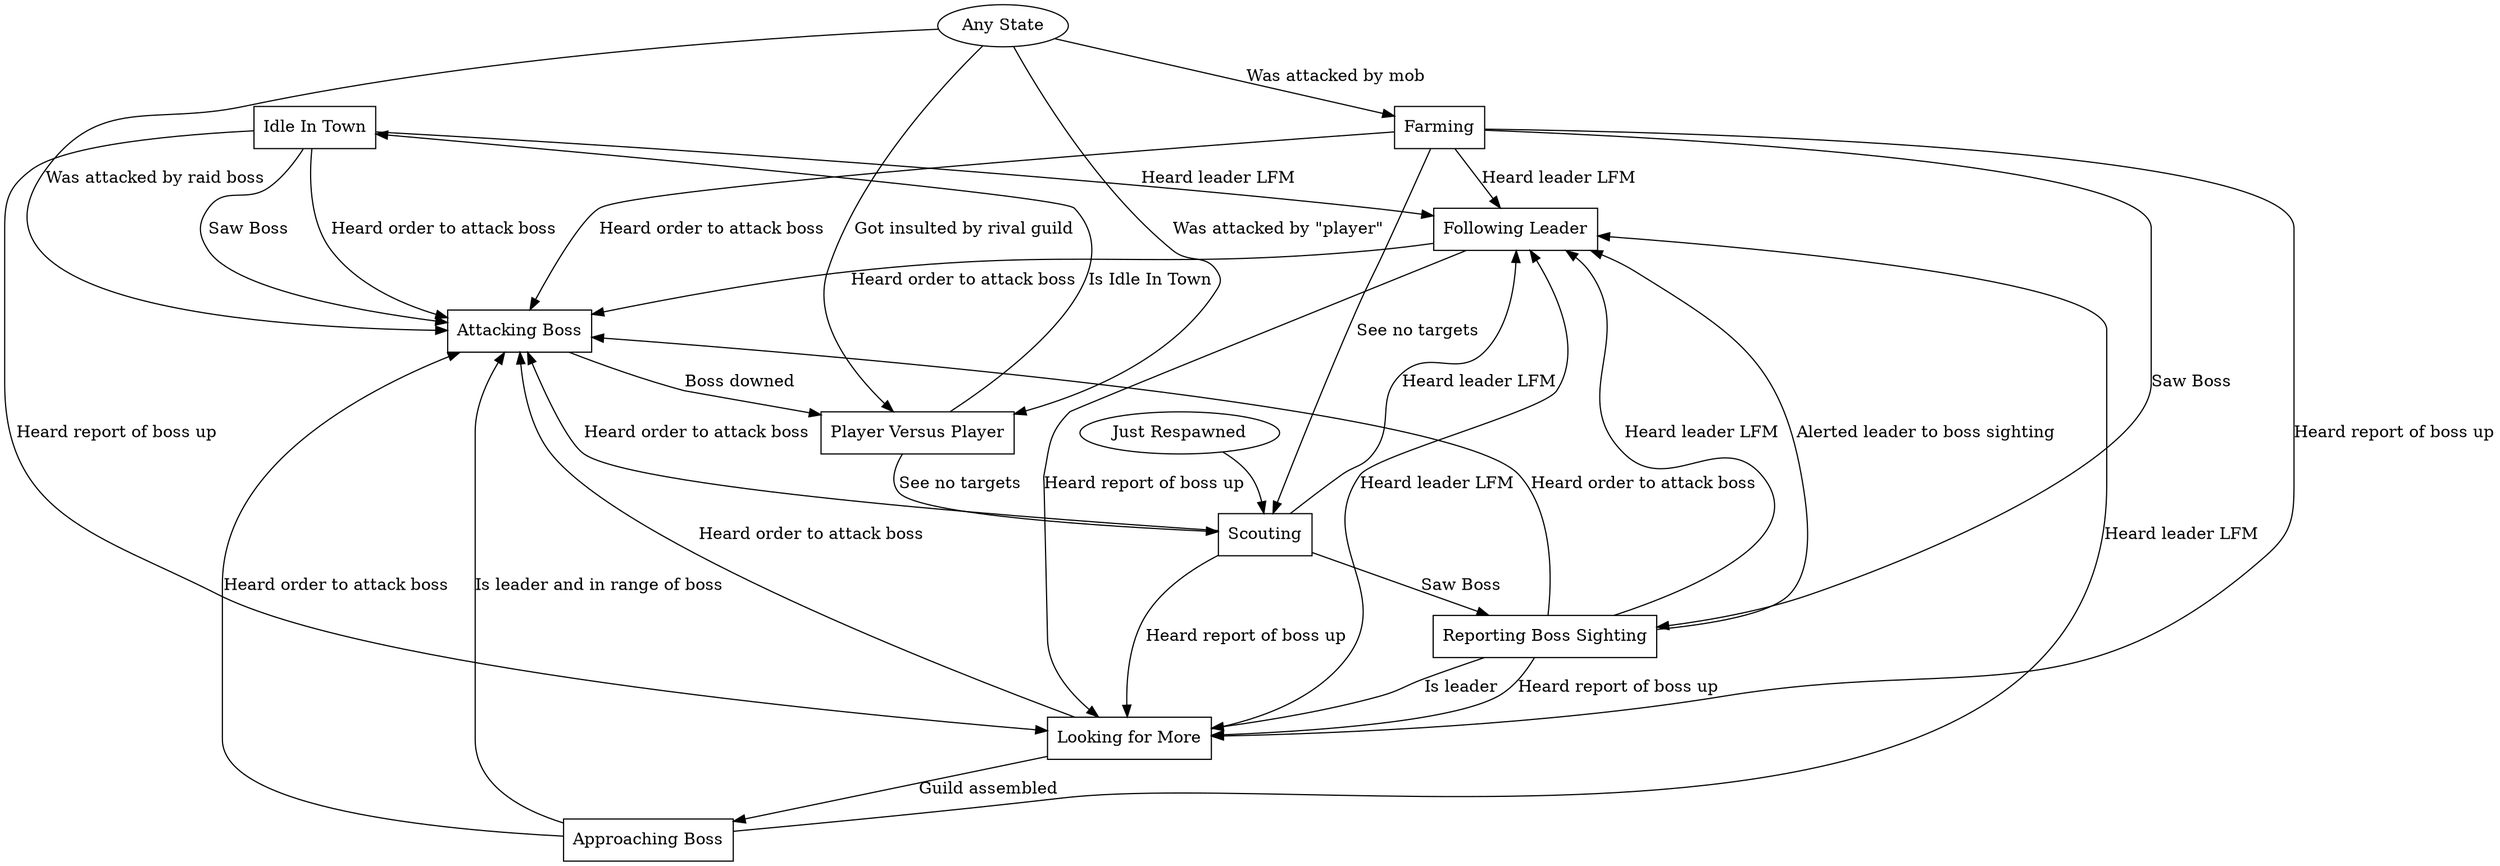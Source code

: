 digraph {
	graph [overlap=false, scale=2];
	GS_IdleInTown [label="Idle In Town", shape=rectangle];
	GS_Farming [label="Farming", shape=rectangle];
	GS_Scouting [label="Scouting", shape=rectangle];
	GS_ReportingBossSighting [label="Reporting Boss Sighting", shape=rectangle];
	GS_FollowingLeader [label="Following Leader", shape=rectangle];
	GS_AttackingBoss [label="Attacking Boss", shape=rectangle];
	GS_ApproachingBoss [label="Approaching Boss", shape=rectangle];
	GS_PlayerVersusPlayer [label="Player Versus Player", shape=rectangle];
	GS_LookingForMore [label="Looking for More", shape=rectangle];
	GS_Any [label="Any State"];
	GS_Respawned [label="Just Respawned"];
	
	GS_Any -> GS_Farming [label="Was attacked by mob"];
	GS_Any -> GS_PlayerVersusPlayer [label="Was attacked by \"player\""];
	GS_Any -> GS_PlayerVersusPlayer [label="Got insulted by rival guild"];
	GS_Any -> GS_AttackingBoss [label="Was attacked by raid boss"];
	GS_Respawned -> GS_Scouting;
	
	GS_PlayerVersusPlayer -> GS_IdleInTown [label="Is Idle In Town"];
	
	GS_Farming -> GS_ReportingBossSighting [label="Saw Boss"];
	GS_Scouting -> GS_ReportingBossSighting [label="Saw Boss"];
	
	GS_ApproachingBoss -> GS_AttackingBoss [label="Is leader and in range of boss"];
	
	GS_IdleInTown -> GS_AttackingBoss [label="Saw Boss"];
	
	GS_ReportingBossSighting -> GS_LookingForMore [label="Is leader"];
	
	GS_ReportingBossSighting -> GS_FollowingLeader [label="Alerted leader to boss sighting"];
	
	GS_LookingForMore -> GS_ApproachingBoss [label="Guild assembled"];
	
	GS_AttackingBoss -> GS_PlayerVersusPlayer [label="Boss downed"];
	
	GS_Farming -> GS_Scouting [label="See no targets"];
	GS_PlayerVersusPlayer -> GS_Scouting [label="See no targets"];
	
	
	GS_IdleInTown -> GS_FollowingLeader [label="Heard leader LFM"];
	GS_Farming -> GS_FollowingLeader [label="Heard leader LFM"];
	GS_Scouting -> GS_FollowingLeader [label="Heard leader LFM"];
	GS_ReportingBossSighting -> GS_FollowingLeader [label="Heard leader LFM"];
	GS_ApproachingBoss -> GS_FollowingLeader [label="Heard leader LFM"];
	GS_LookingForMore -> GS_FollowingLeader [label="Heard leader LFM"];
	
	GS_IdleInTown -> GS_LookingForMore [label="Heard report of boss up"];
	GS_Farming -> GS_LookingForMore [label="Heard report of boss up"];
	GS_Scouting -> GS_LookingForMore [label="Heard report of boss up"];
	GS_ReportingBossSighting -> GS_LookingForMore [label="Heard report of boss up"];
	GS_FollowingLeader -> GS_LookingForMore [label="Heard report of boss up"];
	
	GS_IdleInTown -> GS_AttackingBoss [label="Heard order to attack boss"];
	GS_Farming -> GS_AttackingBoss [label="Heard order to attack boss"];
	GS_Scouting -> GS_AttackingBoss [label="Heard order to attack boss"];
	GS_ReportingBossSighting -> GS_AttackingBoss [label="Heard order to attack boss"];
	GS_FollowingLeader -> GS_AttackingBoss [label="Heard order to attack boss"];
	GS_ApproachingBoss -> GS_AttackingBoss [label="Heard order to attack boss"];
	GS_LookingForMore -> GS_AttackingBoss [label="Heard order to attack boss"];
}